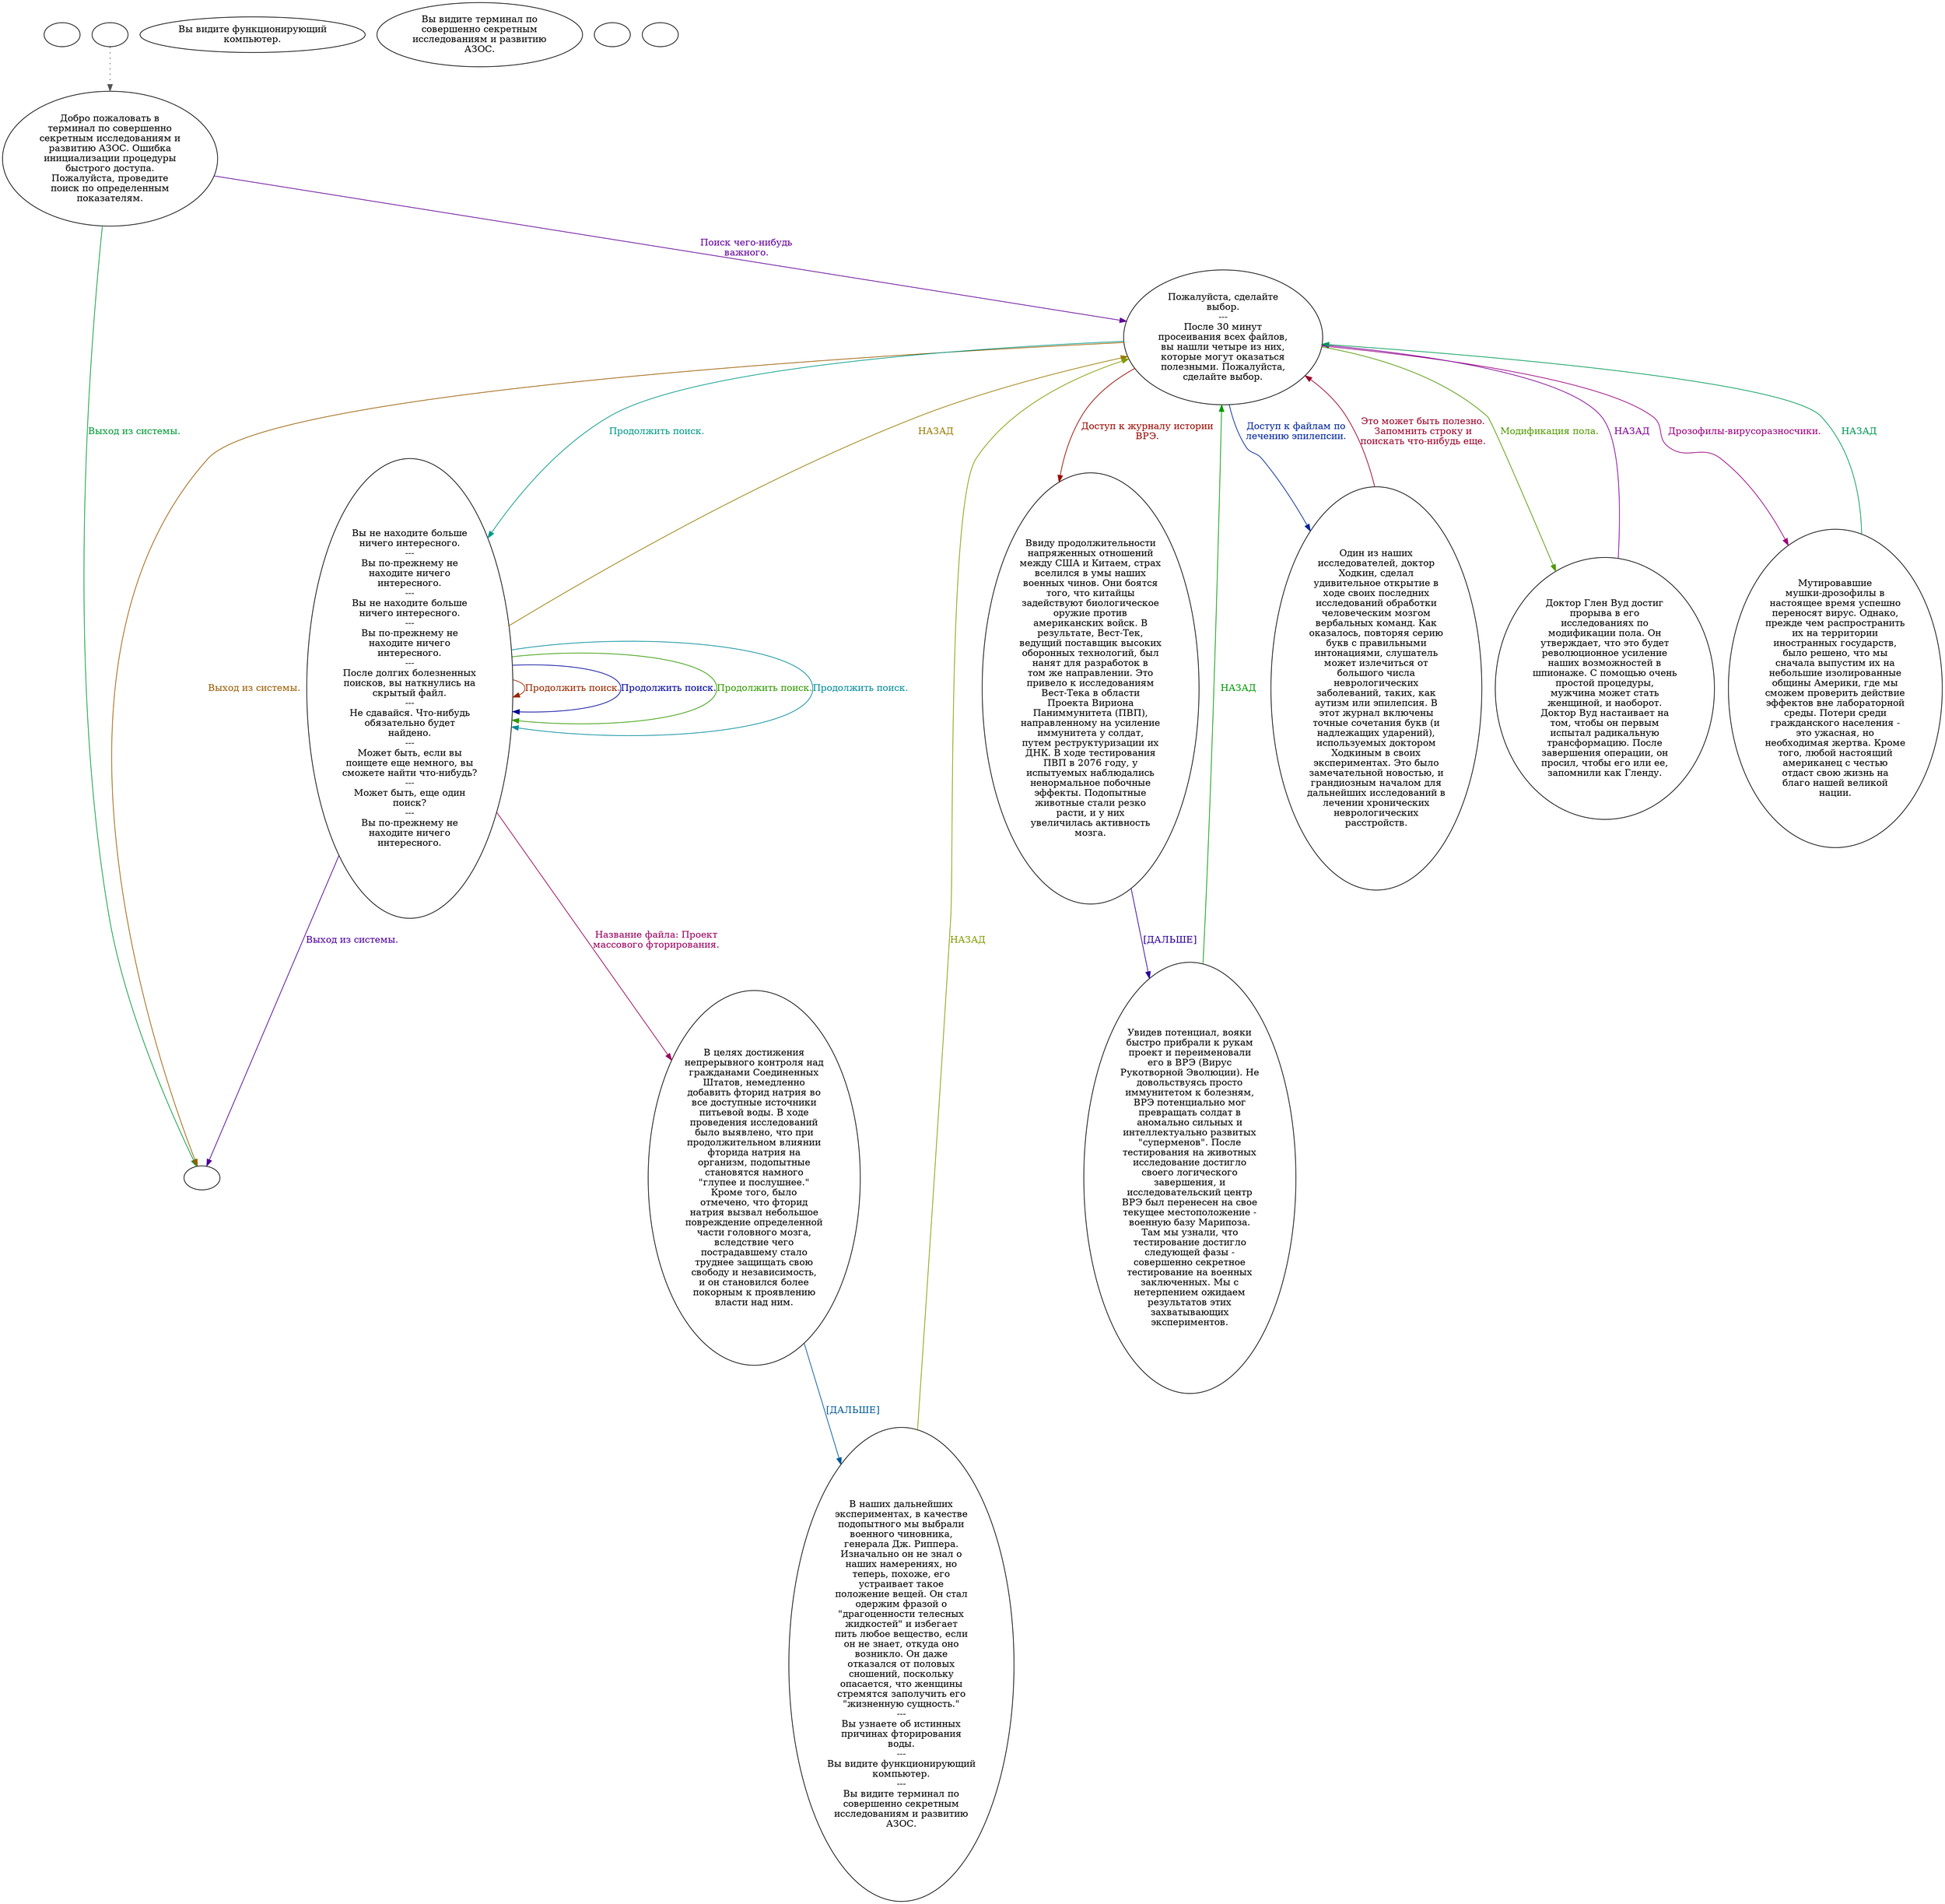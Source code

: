 digraph epai3 {
  "start" [style=filled       fillcolor="#FFFFFF"       color="#000000"]
  "start" [label=""]
  "use_p_proc" [style=filled       fillcolor="#FFFFFF"       color="#000000"]
  "use_p_proc" -> "Node001" [style=dotted color="#555555"]
  "use_p_proc" [label=""]
  "look_at_p_proc" [style=filled       fillcolor="#FFFFFF"       color="#000000"]
  "look_at_p_proc" [label="Вы видите функционирующий\nкомпьютер."]
  "description_p_proc" [style=filled       fillcolor="#FFFFFF"       color="#000000"]
  "description_p_proc" [label="Вы видите терминал по\nсовершенно секретным\nисследованиям и развитию\nАЗОС."]
  "Node001" [style=filled       fillcolor="#FFFFFF"       color="#000000"]
  "Node001" [label="Добро пожаловать в\nтерминал по совершенно\nсекретным исследованиям и\nразвитию АЗОС. Ошибка\nинициализации процедуры\nбыстрого доступа.\nПожалуйста, проведите\nпоиск по определенным\nпоказателям."]
  "Node001" -> "Node002" [label="Поиск чего-нибудь\nважного." color="#620099" fontcolor="#620099"]
  "Node001" -> "Node999" [label="Выход из системы." color="#009935" fontcolor="#009935"]
  "Node002" [style=filled       fillcolor="#FFFFFF"       color="#000000"]
  "Node002" [label="Пожалуйста, сделайте\nвыбор.\n---\nПосле 30 минут\nпросеивания всех файлов,\nвы нашли четыре из них,\nкоторые могут оказаться\nполезными. Пожалуйста,\nсделайте выбор."]
  "Node002" -> "Node003" [label="Доступ к журналу истории\nВРЭ." color="#990800" fontcolor="#990800"]
  "Node002" -> "Node005" [label="Доступ к файлам по\nлечению эпилепсии." color="#002499" fontcolor="#002499"]
  "Node002" -> "Node008" [label="Модификация пола." color="#519900" fontcolor="#519900"]
  "Node002" -> "Node009" [label="Дрозофилы-вирусоразносчики." color="#99007E" fontcolor="#99007E"]
  "Node002" -> "Node990" [label="Продолжить поиск." color="#009988" fontcolor="#009988"]
  "Node002" -> "Node999" [label="Выход из системы." color="#995B00" fontcolor="#995B00"]
  "Node003" [style=filled       fillcolor="#FFFFFF"       color="#000000"]
  "Node003" [label="Ввиду продолжительности\nнапряженных отношений\nмежду США и Китаем, страх\nвселился в умы наших\nвоенных чинов. Они боятся\nтого, что китайцы\nзадействуют биологическое\nоружие против\nамериканских войск. В\nрезультате, Вест-Тек,\nведущий поставщик высоких\nоборонных технологий, был\nнанят для разработок в\nтом же направлении. Это\nпривело к исследованиям\nВест-Тека в области\nПроекта Вириона\nПаниммунитета (ПВП),\nнаправленному на усиление\nиммунитета у солдат,\nпутем реструктуризации их\nДНК. В ходе тестирования\nПВП в 2076 году, у\nиспытуемых наблюдались\nненормальное побочные\nэффекты. Подопытные\nживотные стали резко\nрасти, и у них\nувеличилась активность\nмозга."]
  "Node003" -> "Node004" [label="[ДАЛЬШЕ]" color="#2E0099" fontcolor="#2E0099"]
  "Node004" [style=filled       fillcolor="#FFFFFF"       color="#000000"]
  "Node004" [label="Увидев потенциал, вояки\nбыстро прибрали к рукам\nпроект и переименовали\nего в ВРЭ (Вирус\nРукотворной Эволюции). Не\nдовольствуясь просто\nиммунитетом к болезням,\nВРЭ потенциально мог\nпревращать солдат в\nаномально сильных и\nинтеллектуально развитых\n\"суперменов\". После\nтестирования на животных\nисследование достигло\nсвоего логического\nзавершения, и\nисследовательский центр\nВРЭ был перенесен на свое\nтекущее местоположение -\nвоенную базу Марипоза.\nТам мы узнали, что\nтестирование достигло\nследующей фазы -\nсовершенно секретное\nтестирование на военных\nзаключенных. Мы с\nнетерпением ожидаем\nрезультатов этих\nзахватывающих\nэкспериментов."]
  "Node004" -> "Node002" [label="НАЗАД" color="#009902" fontcolor="#009902"]
  "Node005" [style=filled       fillcolor="#FFFFFF"       color="#000000"]
  "Node005" [label="Один из наших\nисследователей, доктор\nХодкин, сделал\nудивительное открытие в\nходе своих последних\nисследований обработки\nчеловеческим мозгом\nвербальных команд. Как\nоказалось, повторяя серию\nбукв с правильными\nинтонациями, слушатель\nможет излечиться от\nбольшого числа\nневрологических\nзаболеваний, таких, как\nаутизм или эпилепсия. В\nэтот журнал включены\nточные сочетания букв (и\nнадлежащих ударений),\nиспользуемых доктором\nХодкиным в своих\nэкспериментах. Это было\nзамечательной новостью, и\nграндиозным началом для\nдальнейших исследований в\nлечении хронических\nневрологических\nрасстройств."]
  "Node005" -> "Node002" [label="Это может быть полезно.\nЗапомнить строку и\nпоискать что-нибудь еще." color="#99002B" fontcolor="#99002B"]
  "Node006" [style=filled       fillcolor="#FFFFFF"       color="#000000"]
  "Node006" [label="В целях достижения\nнепрерывного контроля над\nгражданами Соединенных\nШтатов, немедленно\nдобавить фторид натрия во\nвсе доступные источники\nпитьевой воды. В ходе\nпроведения исследований\nбыло выявлено, что при\nпродолжительном влиянии\nфторида натрия на\nорганизм, подопытные\nстановятся намного\n\"глупее и послушнее.\"\nКроме того, было\nотмечено, что фторид\nнатрия вызвал небольшое\nповреждение определенной\nчасти головного мозга,\nвследствие чего\nпострадавшему стало\nтруднее защищать свою\nсвободу и независимость,\nи он становился более\nпокорным к проявлению\nвласти над ним."]
  "Node006" -> "Node007" [label="[ДАЛЬШЕ]" color="#005899" fontcolor="#005899"]
  "Node007" [style=filled       fillcolor="#FFFFFF"       color="#000000"]
  "Node007" [label="В наших дальнейших\nэкспериментах, в качестве\nподопытного мы выбрали\nвоенного чиновника,\nгенерала Дж. Риппера.\nИзначально он не знал о\nнаших намерениях, но\nтеперь, похоже, его\nустраивает такое\nположение вещей. Он стал\nодержим фразой о\n\"драгоценности телесных\nжидкостей\" и избегает\nпить любое вещество, если\nон не знает, откуда оно\nвозникло. Он даже\nотказался от половых\nсношений, поскольку\nопасается, что женщины\nстремятся заполучить его\n\"жизненную сущность.\"\n---\nВы узнаете об истинных\nпричинах фторирования\nводы.\n---\nВы видите функционирующий\nкомпьютер.\n---\nВы видите терминал по\nсовершенно секретным\nисследованиям и развитию\nАЗОС."]
  "Node007" -> "Node002" [label="НАЗАД" color="#849900" fontcolor="#849900"]
  "Node008" [style=filled       fillcolor="#FFFFFF"       color="#000000"]
  "Node008" [label="Доктор Глен Вуд достиг\nпрорыва в его\nисследованиях по\nмодификации пола. Он\nутверждает, что это будет\nреволюционное усиление\nнаших возможностей в\nшпионаже. С помощью очень\nпростой процедуры,\nмужчина может стать\nженщиной, и наоборот.\nДоктор Вуд настаивает на\nтом, чтобы он первым\nиспытал радикальную\nтрансформацию. После\nзавершения операции, он\nпросил, чтобы его или ее,\nзапомнили как Гленду."]
  "Node008" -> "Node002" [label="НАЗАД" color="#810099" fontcolor="#810099"]
  "Node009" [style=filled       fillcolor="#FFFFFF"       color="#000000"]
  "Node009" [label="Мутировавшие\nмушки-дрозофилы в\nнастоящее время успешно\nпереносят вирус. Однако,\nпрежде чем распространить\nих на территории\nиностранных государств,\nбыло решено, что мы\nсначала выпустим их на\nнебольшие изолированные\nобщины Америки, где мы\nсможем проверить действие\nэффектов вне лабораторной\nсреды. Потери среди\nгражданского населения -\nэто ужасная, но\nнеобходимая жертва. Кроме\nтого, любой настоящий\nамериканец с честью\nотдаст свою жизнь на\nблаго нашей великой\nнации."]
  "Node009" -> "Node002" [label="НАЗАД" color="#009955" fontcolor="#009955"]
  "Node990" [style=filled       fillcolor="#FFFFFF"       color="#000000"]
  "Node990" [label="Вы не находите больше\nничего интересного.\n---\nВы по-прежнему не\nнаходите ничего\nинтересного.\n---\nВы не находите больше\nничего интересного.\n---\nВы по-прежнему не\nнаходите ничего\nинтересного.\n---\nПосле долгих болезненных\nпоисков, вы наткнулись на\nскрытый файл.\n---\nНе сдавайся. Что-нибудь\nобязательно будет\nнайдено.\n---\nМожет быть, если вы\nпоищете еще немного, вы\nсможете найти что-нибудь?\n---\nМожет быть, еще один\nпоиск?\n---\nВы по-прежнему не\nнаходите ничего\nинтересного."]
  "Node990" -> "Node990" [label="Продолжить поиск." color="#992800" fontcolor="#992800"]
  "Node990" -> "Node990" [label="Продолжить поиск." color="#000599" fontcolor="#000599"]
  "Node990" -> "Node990" [label="Продолжить поиск." color="#319900" fontcolor="#319900"]
  "Node990" -> "Node006" [label="Название файла: Проект\nмассового фторирования." color="#99005E" fontcolor="#99005E"]
  "Node990" -> "Node990" [label="Продолжить поиск." color="#008B99" fontcolor="#008B99"]
  "Node990" -> "Node002" [label="НАЗАД" color="#997B00" fontcolor="#997B00"]
  "Node990" -> "Node999" [label="Выход из системы." color="#4E0099" fontcolor="#4E0099"]
  "Node999" [style=filled       fillcolor="#FFFFFF"       color="#000000"]
  "Node999" [label=""]
  "map_enter_p_proc" [style=filled       fillcolor="#FFFFFF"       color="#000000"]
  "map_enter_p_proc" [label=""]
  "timed_event_p_proc" [style=filled       fillcolor="#FFFFFF"       color="#000000"]
  "timed_event_p_proc" [label=""]
}